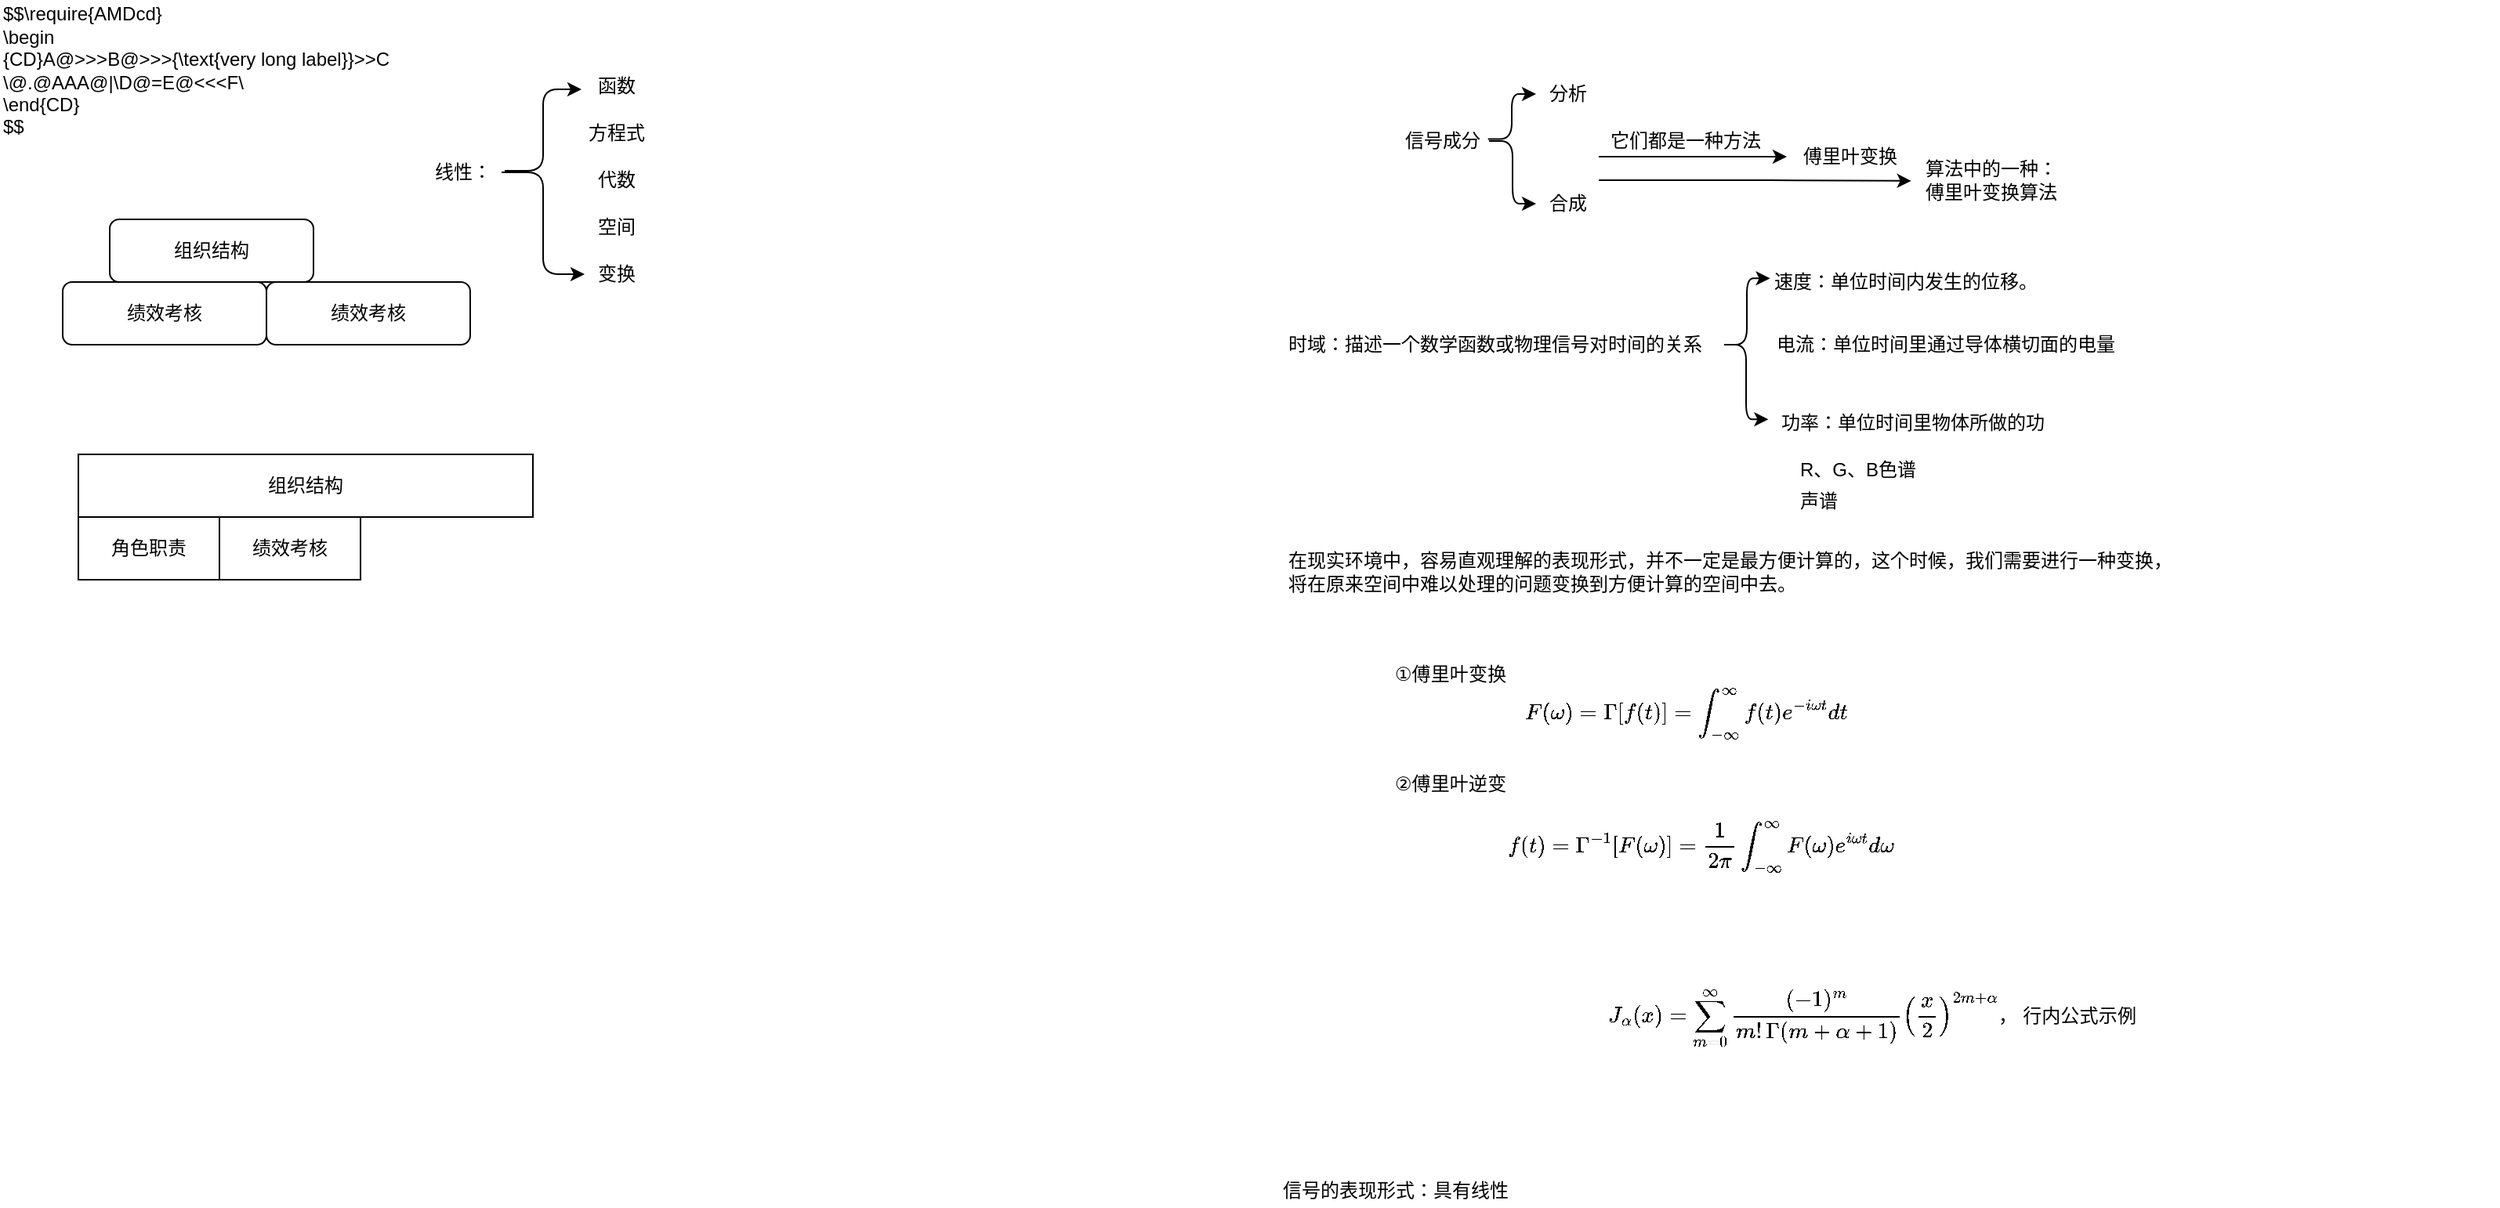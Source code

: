 <mxfile version="14.7.1" type="github">
  <diagram id="Oi3tkk-SmlR6K_OgVrXT" name="Page-1">
    <mxGraphModel dx="1593" dy="731" grid="1" gridSize="10" guides="1" tooltips="1" connect="1" arrows="1" fold="1" page="1" pageScale="1" pageWidth="827" pageHeight="1169" math="1" shadow="0">
      <root>
        <mxCell id="0" />
        <mxCell id="1" parent="0" />
        <mxCell id="J55Aro6kdoUVj8-WrOP0-2" value="信号成分" style="text;html=1;align=center;verticalAlign=middle;resizable=0;points=[];autosize=1;strokeColor=none;" parent="1" vertex="1">
          <mxGeometry x="110" y="100" width="60" height="20" as="geometry" />
        </mxCell>
        <mxCell id="J55Aro6kdoUVj8-WrOP0-3" value="" style="edgeStyle=elbowEdgeStyle;elbow=horizontal;endArrow=classic;html=1;exitX=0.989;exitY=0.439;exitDx=0;exitDy=0;exitPerimeter=0;" parent="1" source="J55Aro6kdoUVj8-WrOP0-2" target="J55Aro6kdoUVj8-WrOP0-4" edge="1">
          <mxGeometry width="50" height="50" relative="1" as="geometry">
            <mxPoint x="80" y="20" as="sourcePoint" />
            <mxPoint x="130" y="-30" as="targetPoint" />
          </mxGeometry>
        </mxCell>
        <mxCell id="J55Aro6kdoUVj8-WrOP0-4" value="分析" style="text;html=1;align=center;verticalAlign=middle;resizable=0;points=[];autosize=1;strokeColor=none;" parent="1" vertex="1">
          <mxGeometry x="200" y="70" width="40" height="20" as="geometry" />
        </mxCell>
        <mxCell id="J55Aro6kdoUVj8-WrOP0-5" value="合成" style="text;html=1;align=center;verticalAlign=middle;resizable=0;points=[];autosize=1;strokeColor=none;" parent="1" vertex="1">
          <mxGeometry x="200" y="140" width="40" height="20" as="geometry" />
        </mxCell>
        <mxCell id="J55Aro6kdoUVj8-WrOP0-6" value="" style="edgeStyle=elbowEdgeStyle;elbow=horizontal;endArrow=classic;html=1;" parent="1" source="J55Aro6kdoUVj8-WrOP0-2" target="J55Aro6kdoUVj8-WrOP0-5" edge="1">
          <mxGeometry width="50" height="50" relative="1" as="geometry">
            <mxPoint x="189.34" y="118.78" as="sourcePoint" />
            <mxPoint x="210" y="90" as="targetPoint" />
          </mxGeometry>
        </mxCell>
        <mxCell id="J55Aro6kdoUVj8-WrOP0-7" value="" style="edgeStyle=elbowEdgeStyle;elbow=horizontal;endArrow=classic;html=1;" parent="1" edge="1">
          <mxGeometry width="50" height="50" relative="1" as="geometry">
            <mxPoint x="240" y="120" as="sourcePoint" />
            <mxPoint x="360" y="120" as="targetPoint" />
          </mxGeometry>
        </mxCell>
        <mxCell id="J55Aro6kdoUVj8-WrOP0-8" value="它们都是一种方法" style="text;html=1;align=center;verticalAlign=middle;resizable=0;points=[];autosize=1;strokeColor=none;" parent="1" vertex="1">
          <mxGeometry x="240" y="100" width="110" height="20" as="geometry" />
        </mxCell>
        <mxCell id="J55Aro6kdoUVj8-WrOP0-9" value="傅里叶变换" style="text;html=1;align=center;verticalAlign=middle;resizable=0;points=[];autosize=1;strokeColor=none;" parent="1" vertex="1">
          <mxGeometry x="360" y="110" width="80" height="20" as="geometry" />
        </mxCell>
        <mxCell id="J55Aro6kdoUVj8-WrOP0-10" value="" style="edgeStyle=elbowEdgeStyle;elbow=horizontal;endArrow=classic;html=1;entryX=0.992;entryY=1.272;entryDx=0;entryDy=0;entryPerimeter=0;" parent="1" target="J55Aro6kdoUVj8-WrOP0-9" edge="1">
          <mxGeometry width="50" height="50" relative="1" as="geometry">
            <mxPoint x="240" y="135" as="sourcePoint" />
            <mxPoint x="220" y="180" as="targetPoint" />
          </mxGeometry>
        </mxCell>
        <mxCell id="J55Aro6kdoUVj8-WrOP0-11" value="算法中的一种：&lt;br&gt;傅里叶变换算法" style="text;html=1;align=center;verticalAlign=middle;resizable=0;points=[];autosize=1;strokeColor=none;" parent="1" vertex="1">
          <mxGeometry x="440" y="120" width="100" height="30" as="geometry" />
        </mxCell>
        <mxCell id="J55Aro6kdoUVj8-WrOP0-12" value="信号的表现形式：具有线性" style="text;html=1;align=center;verticalAlign=middle;resizable=0;points=[];autosize=1;strokeColor=none;" parent="1" vertex="1">
          <mxGeometry x="30" y="770" width="160" height="20" as="geometry" />
        </mxCell>
        <mxCell id="J55Aro6kdoUVj8-WrOP0-13" value="时域：描述一个数学函数或物理信号对时间的关系" style="text;html=1;align=left;verticalAlign=middle;resizable=0;points=[];autosize=1;strokeColor=none;" parent="1" vertex="1">
          <mxGeometry x="40" y="230" width="280" height="20" as="geometry" />
        </mxCell>
        <mxCell id="J55Aro6kdoUVj8-WrOP0-14" value="速度：单位时间内发生的位移。" style="text;html=1;align=left;verticalAlign=middle;resizable=0;points=[];autosize=1;strokeColor=none;" parent="1" vertex="1">
          <mxGeometry x="350" y="190" width="180" height="20" as="geometry" />
        </mxCell>
        <mxCell id="J55Aro6kdoUVj8-WrOP0-15" value="电流：单位时间里通过导体横切面的电量" style="text;html=1;align=center;verticalAlign=middle;resizable=0;points=[];autosize=1;strokeColor=none;" parent="1" vertex="1">
          <mxGeometry x="346" y="230" width="230" height="20" as="geometry" />
        </mxCell>
        <mxCell id="J55Aro6kdoUVj8-WrOP0-16" value="功率：单位时间里物体所做的功" style="text;html=1;align=center;verticalAlign=middle;resizable=0;points=[];autosize=1;strokeColor=none;" parent="1" vertex="1">
          <mxGeometry x="350" y="280" width="180" height="20" as="geometry" />
        </mxCell>
        <mxCell id="J55Aro6kdoUVj8-WrOP0-17" value="" style="edgeStyle=elbowEdgeStyle;elbow=horizontal;endArrow=classic;html=1;entryX=-0.004;entryY=0.384;entryDx=0;entryDy=0;entryPerimeter=0;" parent="1" source="J55Aro6kdoUVj8-WrOP0-13" target="J55Aro6kdoUVj8-WrOP0-14" edge="1">
          <mxGeometry width="50" height="50" relative="1" as="geometry">
            <mxPoint x="180" y="120" as="sourcePoint" />
            <mxPoint x="210" y="160" as="targetPoint" />
          </mxGeometry>
        </mxCell>
        <mxCell id="J55Aro6kdoUVj8-WrOP0-18" value="" style="edgeStyle=elbowEdgeStyle;elbow=horizontal;endArrow=classic;html=1;entryX=-0.01;entryY=0.384;entryDx=0;entryDy=0;entryPerimeter=0;" parent="1" source="J55Aro6kdoUVj8-WrOP0-13" target="J55Aro6kdoUVj8-WrOP0-16" edge="1">
          <mxGeometry width="50" height="50" relative="1" as="geometry">
            <mxPoint x="330" y="250" as="sourcePoint" />
            <mxPoint x="360.54" y="213.22" as="targetPoint" />
          </mxGeometry>
        </mxCell>
        <mxCell id="J55Aro6kdoUVj8-WrOP0-19" value="在现实环境中，容易直观理解的表现形式，并不一定是最方便计算的，这个时候，我们需要进行一种变换，&lt;br&gt;将在原来空间中难以处理的问题变换到方便计算的空间中去。" style="text;html=1;align=left;verticalAlign=middle;resizable=0;points=[];autosize=1;strokeColor=none;" parent="1" vertex="1">
          <mxGeometry x="40" y="370" width="580" height="30" as="geometry" />
        </mxCell>
        <mxCell id="J55Aro6kdoUVj8-WrOP0-20" value="R、G、B色谱" style="text;html=1;align=center;verticalAlign=middle;resizable=0;points=[];autosize=1;strokeColor=none;" parent="1" vertex="1">
          <mxGeometry x="360" y="310" width="90" height="20" as="geometry" />
        </mxCell>
        <mxCell id="J55Aro6kdoUVj8-WrOP0-21" value="声谱" style="text;html=1;align=center;verticalAlign=middle;resizable=0;points=[];autosize=1;strokeColor=none;" parent="1" vertex="1">
          <mxGeometry x="360" y="330" width="40" height="20" as="geometry" />
        </mxCell>
        <mxCell id="WWKDalyERxgBP9OQtWAY-2" value="$$J_\alpha(x) = \sum\limits_{m=0}^\infty \frac{(-1)^m}{m! \, \Gamma(m + \alpha + 1)}{\left({\frac{x}{2}}\right)}^{2 m + \alpha} \text{， 行内公式示例}$$" style="text;html=1;align=center;verticalAlign=middle;resizable=0;points=[];autosize=1;strokeColor=none;" parent="1" vertex="1">
          <mxGeometry x="14" y="660" width="800" height="20" as="geometry" />
        </mxCell>
        <mxCell id="WWKDalyERxgBP9OQtWAY-3" value="$$F(\omega)=\Gamma[f(t)]=\int_{-\infty}^{\infty} f(t)e^{-i \omega t} dt$$" style="text;html=1;align=center;verticalAlign=middle;resizable=0;points=[];autosize=1;strokeColor=none;" parent="1" vertex="1">
          <mxGeometry x="100" y="465" width="390" height="20" as="geometry" />
        </mxCell>
        <mxCell id="WWKDalyERxgBP9OQtWAY-4" value="&lt;div&gt;$$&lt;span&gt;\require{AMDcd}&lt;/span&gt;&lt;/div&gt;&lt;div&gt;&lt;span&gt;\begin&lt;/span&gt;&lt;/div&gt;&lt;div&gt;&lt;span&gt;{CD}&lt;/span&gt;&lt;span&gt;A@&amp;gt;&amp;gt;&amp;gt;B@&amp;gt;&amp;gt;&amp;gt;{\text{very long label}}&amp;gt;&amp;gt;C&lt;/span&gt;&lt;/div&gt;&lt;div&gt;&lt;span&gt;\\@.&lt;/span&gt;&lt;span&gt;@AAA@|\\&lt;/span&gt;&lt;span&gt;D@=E@&amp;lt;&amp;lt;&amp;lt;F\\&lt;/span&gt;&lt;/div&gt;&lt;div&gt;\end{CD}&lt;/div&gt;&lt;div&gt;$$&lt;/div&gt;" style="text;html=1;align=left;verticalAlign=middle;resizable=0;points=[];autosize=1;strokeColor=none;" parent="1" vertex="1">
          <mxGeometry x="-780" y="20" width="260" height="90" as="geometry" />
        </mxCell>
        <mxCell id="WWKDalyERxgBP9OQtWAY-5" value="$$f(t)={\Gamma}^{-1} {[F(\omega)]}=\frac{1}{2\pi}\int^{\infty}_{-\infty}F(\omega)e^{i\omega t} d \omega$$" style="text;html=1;align=center;verticalAlign=middle;resizable=0;points=[];autosize=1;strokeColor=none;" parent="1" vertex="1">
          <mxGeometry x="20" y="550" width="570" height="20" as="geometry" />
        </mxCell>
        <mxCell id="WWKDalyERxgBP9OQtWAY-6" value="$$&amp;nbsp;\text {①傅里叶变换}$$" style="text;html=1;align=center;verticalAlign=middle;resizable=0;points=[];autosize=1;strokeColor=none;" parent="1" vertex="1">
          <mxGeometry x="70" y="440" width="150" height="20" as="geometry" />
        </mxCell>
        <mxCell id="WWKDalyERxgBP9OQtWAY-7" value="$$&amp;nbsp;\text {②傅里叶逆变}$$" style="text;html=1;align=center;verticalAlign=middle;resizable=0;points=[];autosize=1;strokeColor=none;" parent="1" vertex="1">
          <mxGeometry x="70" y="510" width="150" height="20" as="geometry" />
        </mxCell>
        <mxCell id="WWKDalyERxgBP9OQtWAY-8" value="线性：" style="text;html=1;align=center;verticalAlign=middle;resizable=0;points=[];autosize=1;strokeColor=none;" parent="1" vertex="1">
          <mxGeometry x="-510" y="120" width="50" height="20" as="geometry" />
        </mxCell>
        <mxCell id="WWKDalyERxgBP9OQtWAY-9" value="函数" style="text;html=1;align=center;verticalAlign=middle;resizable=0;points=[];autosize=1;strokeColor=none;" parent="1" vertex="1">
          <mxGeometry x="-407" y="65" width="40" height="20" as="geometry" />
        </mxCell>
        <mxCell id="WWKDalyERxgBP9OQtWAY-10" value="代数" style="text;html=1;align=center;verticalAlign=middle;resizable=0;points=[];autosize=1;strokeColor=none;" parent="1" vertex="1">
          <mxGeometry x="-407" y="125" width="40" height="20" as="geometry" />
        </mxCell>
        <mxCell id="WWKDalyERxgBP9OQtWAY-11" value="方程式" style="text;html=1;align=center;verticalAlign=middle;resizable=0;points=[];autosize=1;strokeColor=none;" parent="1" vertex="1">
          <mxGeometry x="-412" y="95" width="50" height="20" as="geometry" />
        </mxCell>
        <mxCell id="WWKDalyERxgBP9OQtWAY-12" value="空间" style="text;html=1;align=center;verticalAlign=middle;resizable=0;points=[];autosize=1;strokeColor=none;" parent="1" vertex="1">
          <mxGeometry x="-407" y="155" width="40" height="20" as="geometry" />
        </mxCell>
        <mxCell id="WWKDalyERxgBP9OQtWAY-13" value="变换" style="text;html=1;align=center;verticalAlign=middle;resizable=0;points=[];autosize=1;strokeColor=none;" parent="1" vertex="1">
          <mxGeometry x="-407" y="185" width="40" height="20" as="geometry" />
        </mxCell>
        <mxCell id="WWKDalyERxgBP9OQtWAY-14" value="" style="edgeStyle=elbowEdgeStyle;elbow=horizontal;endArrow=classic;html=1;exitX=1.04;exitY=0.45;exitDx=0;exitDy=0;exitPerimeter=0;entryX=-0.05;entryY=0.6;entryDx=0;entryDy=0;entryPerimeter=0;" parent="1" source="WWKDalyERxgBP9OQtWAY-8" target="WWKDalyERxgBP9OQtWAY-9" edge="1">
          <mxGeometry width="50" height="50" relative="1" as="geometry">
            <mxPoint x="-442.66" y="143.78" as="sourcePoint" />
            <mxPoint x="-412" y="115" as="targetPoint" />
          </mxGeometry>
        </mxCell>
        <mxCell id="WWKDalyERxgBP9OQtWAY-16" value="" style="edgeStyle=elbowEdgeStyle;elbow=horizontal;endArrow=classic;html=1;exitX=1;exitY=0.5;exitDx=0;exitDy=0;exitPerimeter=0;" parent="1" source="WWKDalyERxgBP9OQtWAY-8" target="WWKDalyERxgBP9OQtWAY-13" edge="1">
          <mxGeometry width="50" height="50" relative="1" as="geometry">
            <mxPoint x="-425" y="149" as="sourcePoint" />
            <mxPoint x="-399" y="87" as="targetPoint" />
          </mxGeometry>
        </mxCell>
        <mxCell id="eU_1oUAZhzgOvJBxR1my-1" value="组织结构" style="rounded=1;whiteSpace=wrap;html=1;" vertex="1" parent="1">
          <mxGeometry x="-710" y="160" width="130" height="40" as="geometry" />
        </mxCell>
        <mxCell id="eU_1oUAZhzgOvJBxR1my-2" value="绩效考核" style="rounded=1;whiteSpace=wrap;html=1;" vertex="1" parent="1">
          <mxGeometry x="-610" y="200" width="130" height="40" as="geometry" />
        </mxCell>
        <mxCell id="eU_1oUAZhzgOvJBxR1my-3" value="绩效考核" style="rounded=1;whiteSpace=wrap;html=1;" vertex="1" parent="1">
          <mxGeometry x="-740" y="200" width="130" height="40" as="geometry" />
        </mxCell>
        <mxCell id="eU_1oUAZhzgOvJBxR1my-4" value="组织结构" style="rounded=0;whiteSpace=wrap;html=1;" vertex="1" parent="1">
          <mxGeometry x="-730" y="310" width="290" height="40" as="geometry" />
        </mxCell>
        <mxCell id="eU_1oUAZhzgOvJBxR1my-5" value="角色职责" style="rounded=0;whiteSpace=wrap;html=1;" vertex="1" parent="1">
          <mxGeometry x="-730" y="350" width="90" height="40" as="geometry" />
        </mxCell>
        <mxCell id="eU_1oUAZhzgOvJBxR1my-6" value="绩效考核" style="rounded=0;whiteSpace=wrap;html=1;" vertex="1" parent="1">
          <mxGeometry x="-640" y="350" width="90" height="40" as="geometry" />
        </mxCell>
      </root>
    </mxGraphModel>
  </diagram>
</mxfile>
